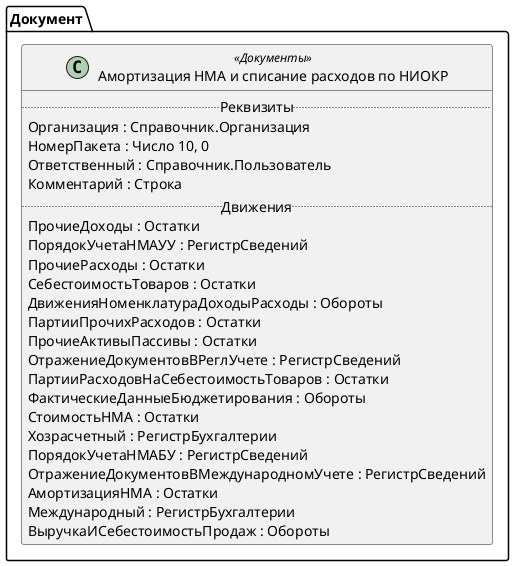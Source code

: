 ﻿@startuml АмортизацияНМА2_4
'!include templates.wsd
'..\include templates.wsd
class Документ.АмортизацияНМА2_4 as "Амортизация НМА и списание расходов по НИОКР" <<Документы>>
{
..Реквизиты..
Организация : Справочник.Организация
НомерПакета : Число 10, 0
Ответственный : Справочник.Пользователь
Комментарий : Строка
..Движения..
ПрочиеДоходы : Остатки
ПорядокУчетаНМАУУ : РегистрСведений
ПрочиеРасходы : Остатки
СебестоимостьТоваров : Остатки
ДвиженияНоменклатураДоходыРасходы : Обороты
ПартииПрочихРасходов : Остатки
ПрочиеАктивыПассивы : Остатки
ОтражениеДокументовВРеглУчете : РегистрСведений
ПартииРасходовНаСебестоимостьТоваров : Остатки
ФактическиеДанныеБюджетирования : Обороты
СтоимостьНМА : Остатки
Хозрасчетный : РегистрБухгалтерии
ПорядокУчетаНМАБУ : РегистрСведений
ОтражениеДокументовВМеждународномУчете : РегистрСведений
АмортизацияНМА : Остатки
Международный : РегистрБухгалтерии
ВыручкаИСебестоимостьПродаж : Обороты
}
@enduml
